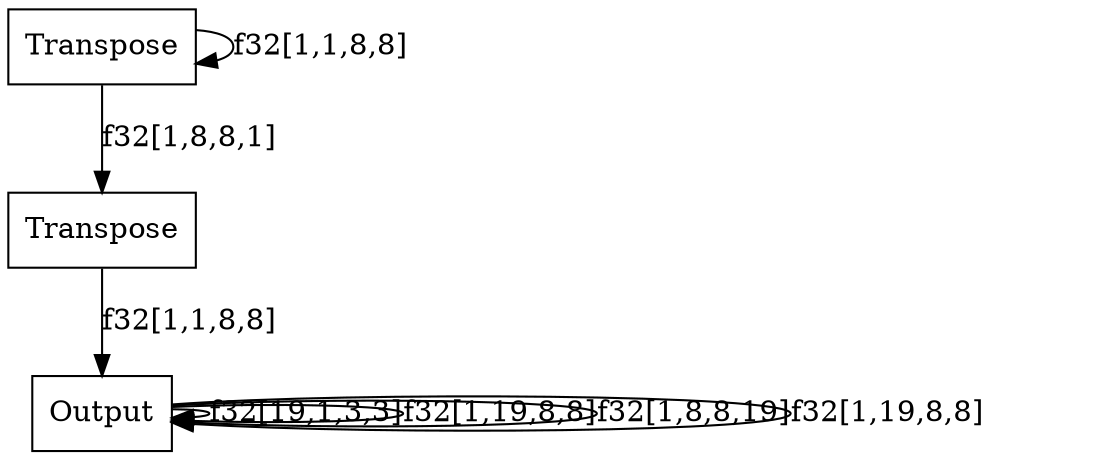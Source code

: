 digraph "graph" {
node [shape="record"]
"" [label="{Transpose}"]
"BiasAdd" [label="{Transpose}"]
"BiasAdd" [label="{Conv2D}"]
"BiasAdd" [label="{Transpose}"]
"input" [label="{Input}"]
"input" [label="{Transpose}"]
"BiasAdd" [label="{Transpose}"]
"BiasAdd" [label="{Output}"]
""->"BiasAdd" [label="f32[1,1,8,8]"]
"BiasAdd"->"BiasAdd" [label="f32[19,1,3,3]"]
"BiasAdd"->"BiasAdd" [label="f32[1,19,8,8]"]
"BiasAdd"->"BiasAdd" [label="f32[1,8,8,19]"]
"input"->"input" [label="f32[1,1,8,8]"]
"input"->"" [label="f32[1,8,8,1]"]
"BiasAdd"->"BiasAdd" [label="f32[1,19,8,8]"]
}

